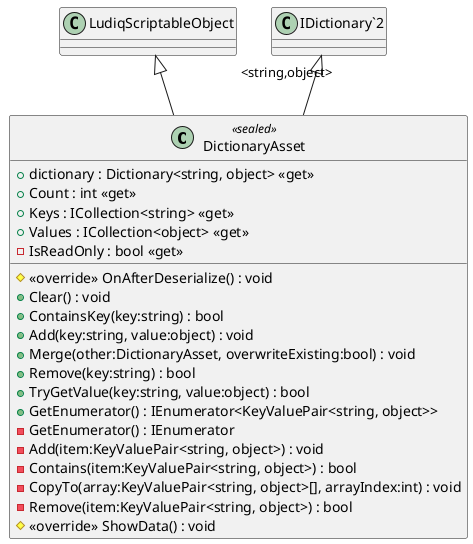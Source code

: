 @startuml
class DictionaryAsset <<sealed>> {
    + dictionary : Dictionary<string, object> <<get>>
    + Count : int <<get>>
    + Keys : ICollection<string> <<get>>
    + Values : ICollection<object> <<get>>
    - IsReadOnly : bool <<get>>
    # <<override>> OnAfterDeserialize() : void
    + Clear() : void
    + ContainsKey(key:string) : bool
    + Add(key:string, value:object) : void
    + Merge(other:DictionaryAsset, overwriteExisting:bool) : void
    + Remove(key:string) : bool
    + TryGetValue(key:string, value:object) : bool
    + GetEnumerator() : IEnumerator<KeyValuePair<string, object>>
    - GetEnumerator() : IEnumerator
    - Add(item:KeyValuePair<string, object>) : void
    - Contains(item:KeyValuePair<string, object>) : bool
    - CopyTo(array:KeyValuePair<string, object>[], arrayIndex:int) : void
    - Remove(item:KeyValuePair<string, object>) : bool
    # <<override>> ShowData() : void
}
LudiqScriptableObject <|-- DictionaryAsset
"IDictionary`2" "<string,object>" <|-- DictionaryAsset
@enduml
